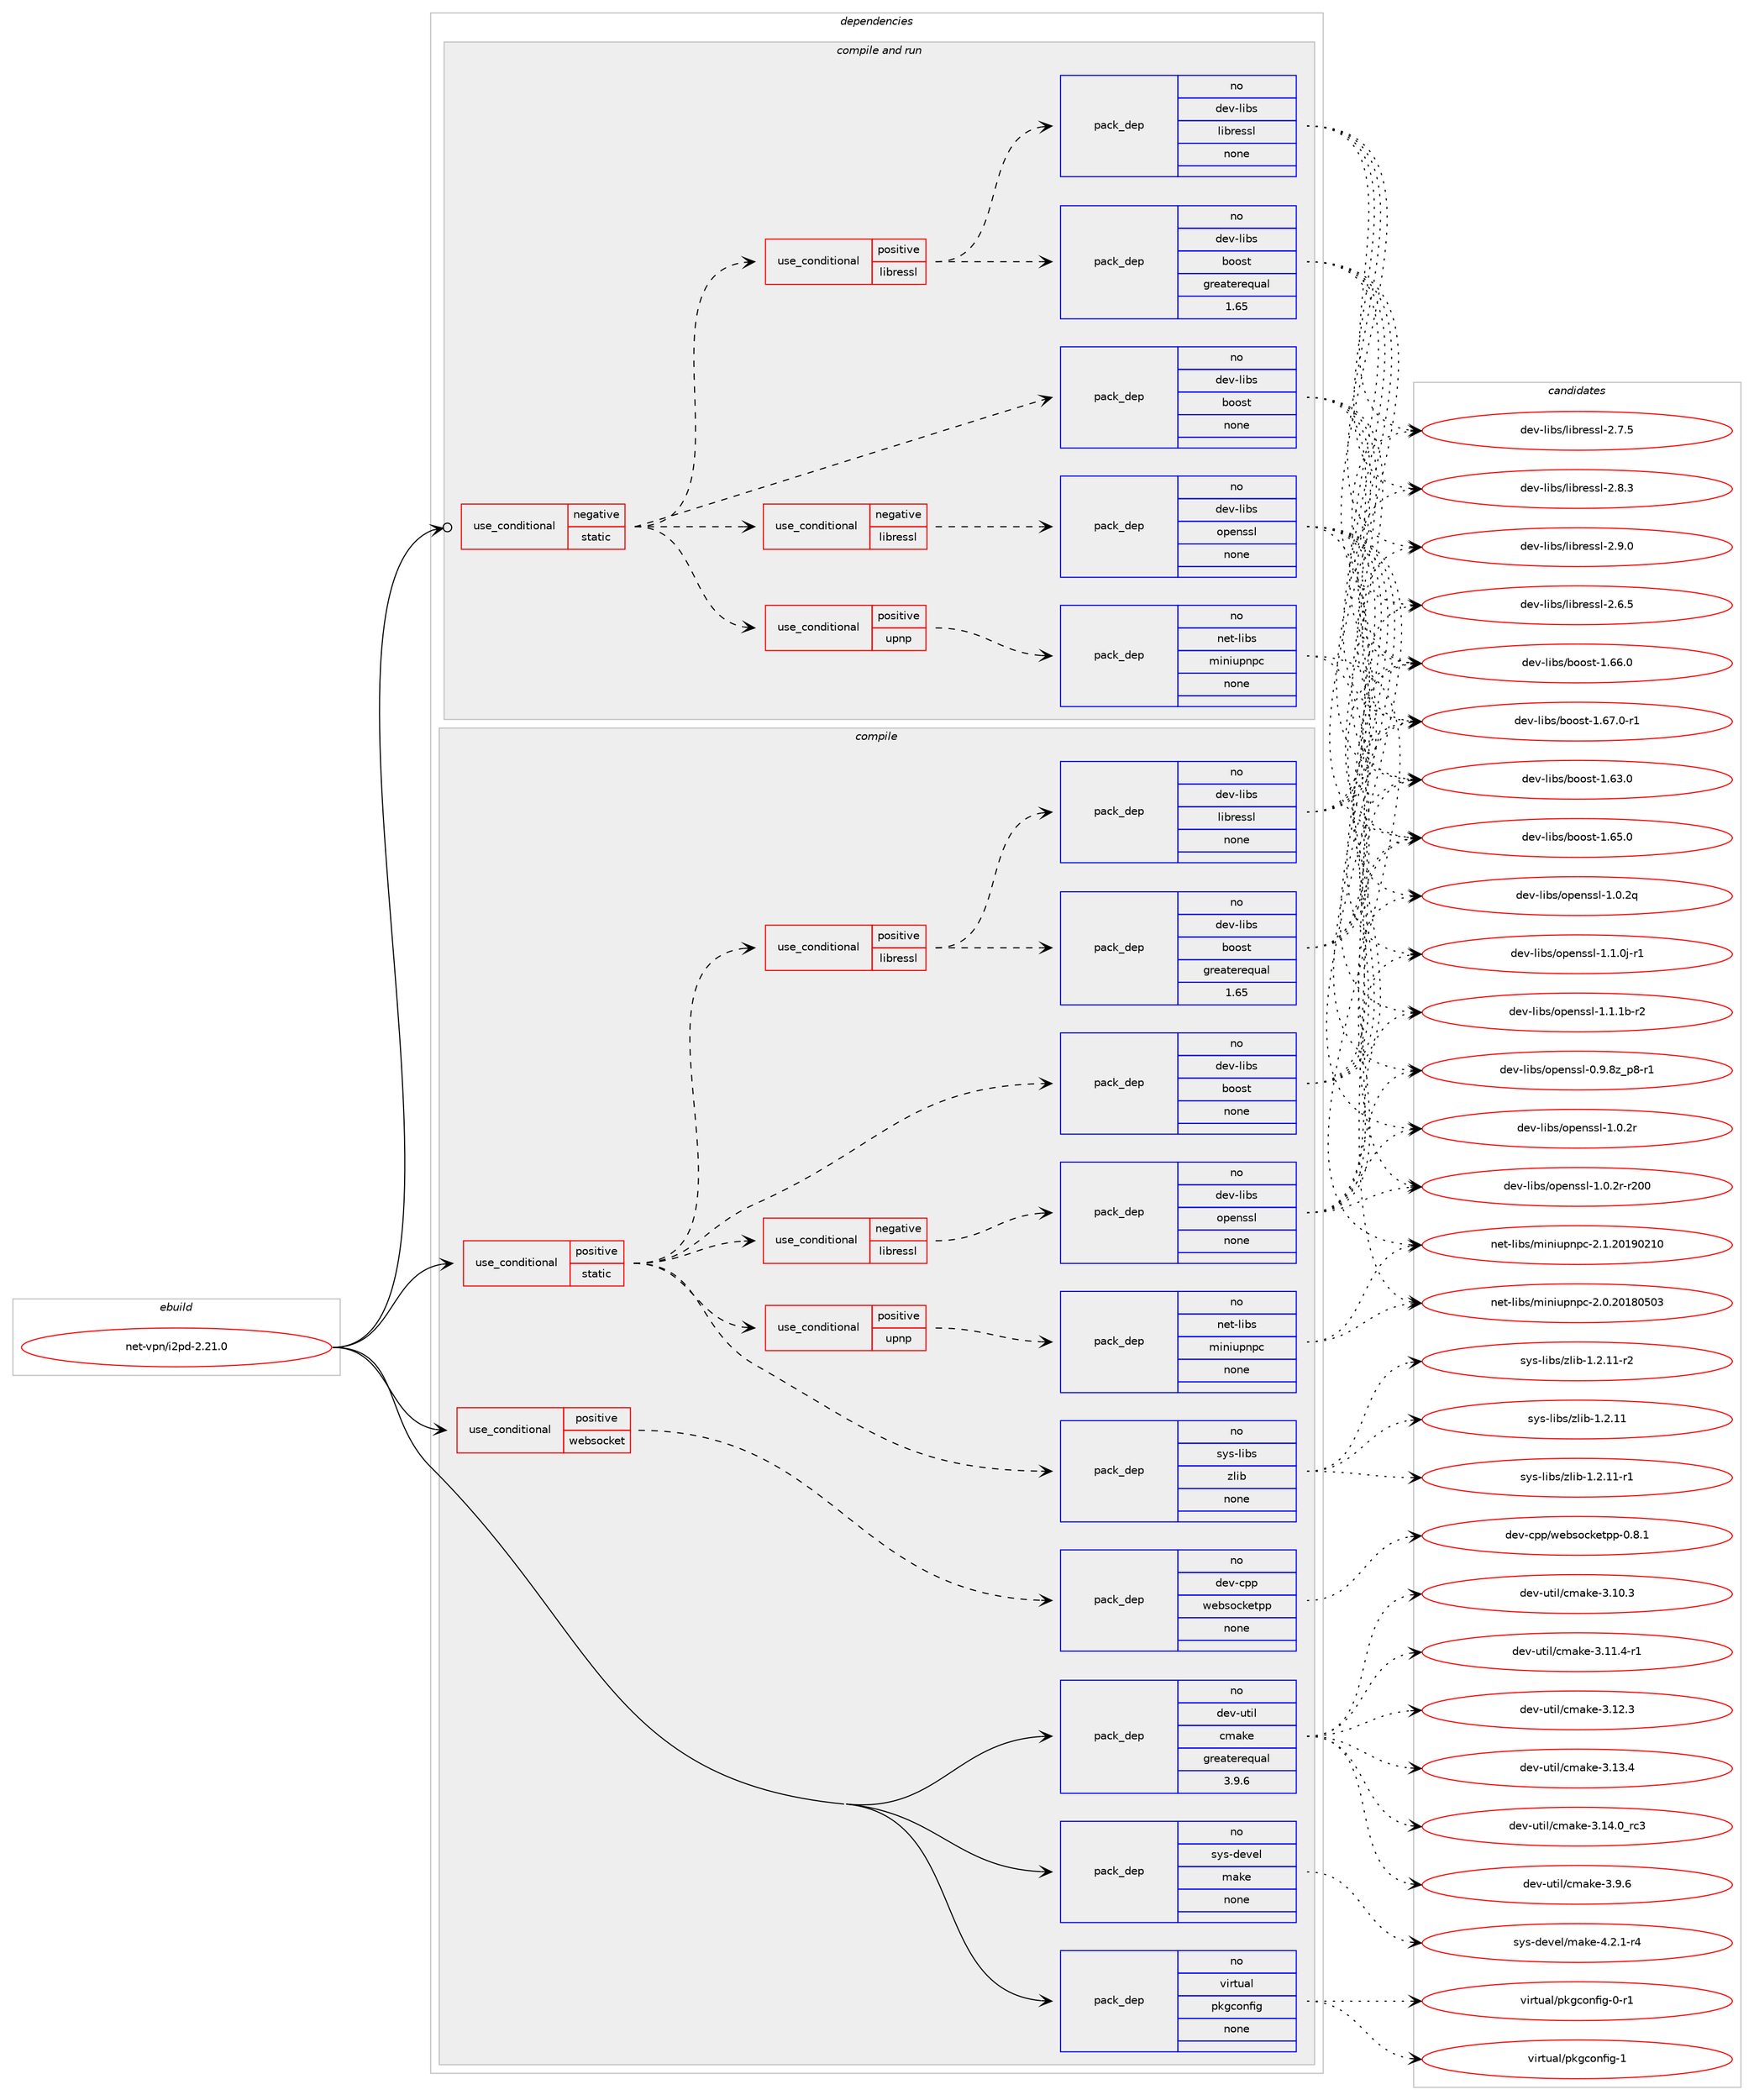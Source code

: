 digraph prolog {

# *************
# Graph options
# *************

newrank=true;
concentrate=true;
compound=true;
graph [rankdir=LR,fontname=Helvetica,fontsize=10,ranksep=1.5];#, ranksep=2.5, nodesep=0.2];
edge  [arrowhead=vee];
node  [fontname=Helvetica,fontsize=10];

# **********
# The ebuild
# **********

subgraph cluster_leftcol {
color=gray;
rank=same;
label=<<i>ebuild</i>>;
id [label="net-vpn/i2pd-2.21.0", color=red, width=4, href="../net-vpn/i2pd-2.21.0.svg"];
}

# ****************
# The dependencies
# ****************

subgraph cluster_midcol {
color=gray;
label=<<i>dependencies</i>>;
subgraph cluster_compile {
fillcolor="#eeeeee";
style=filled;
label=<<i>compile</i>>;
subgraph cond450767 {
dependency1678596 [label=<<TABLE BORDER="0" CELLBORDER="1" CELLSPACING="0" CELLPADDING="4"><TR><TD ROWSPAN="3" CELLPADDING="10">use_conditional</TD></TR><TR><TD>positive</TD></TR><TR><TD>static</TD></TR></TABLE>>, shape=none, color=red];
subgraph pack1200358 {
dependency1678597 [label=<<TABLE BORDER="0" CELLBORDER="1" CELLSPACING="0" CELLPADDING="4" WIDTH="220"><TR><TD ROWSPAN="6" CELLPADDING="30">pack_dep</TD></TR><TR><TD WIDTH="110">no</TD></TR><TR><TD>dev-libs</TD></TR><TR><TD>boost</TD></TR><TR><TD>none</TD></TR><TR><TD></TD></TR></TABLE>>, shape=none, color=blue];
}
dependency1678596:e -> dependency1678597:w [weight=20,style="dashed",arrowhead="vee"];
subgraph cond450768 {
dependency1678598 [label=<<TABLE BORDER="0" CELLBORDER="1" CELLSPACING="0" CELLPADDING="4"><TR><TD ROWSPAN="3" CELLPADDING="10">use_conditional</TD></TR><TR><TD>negative</TD></TR><TR><TD>libressl</TD></TR></TABLE>>, shape=none, color=red];
subgraph pack1200359 {
dependency1678599 [label=<<TABLE BORDER="0" CELLBORDER="1" CELLSPACING="0" CELLPADDING="4" WIDTH="220"><TR><TD ROWSPAN="6" CELLPADDING="30">pack_dep</TD></TR><TR><TD WIDTH="110">no</TD></TR><TR><TD>dev-libs</TD></TR><TR><TD>openssl</TD></TR><TR><TD>none</TD></TR><TR><TD></TD></TR></TABLE>>, shape=none, color=blue];
}
dependency1678598:e -> dependency1678599:w [weight=20,style="dashed",arrowhead="vee"];
}
dependency1678596:e -> dependency1678598:w [weight=20,style="dashed",arrowhead="vee"];
subgraph cond450769 {
dependency1678600 [label=<<TABLE BORDER="0" CELLBORDER="1" CELLSPACING="0" CELLPADDING="4"><TR><TD ROWSPAN="3" CELLPADDING="10">use_conditional</TD></TR><TR><TD>positive</TD></TR><TR><TD>libressl</TD></TR></TABLE>>, shape=none, color=red];
subgraph pack1200360 {
dependency1678601 [label=<<TABLE BORDER="0" CELLBORDER="1" CELLSPACING="0" CELLPADDING="4" WIDTH="220"><TR><TD ROWSPAN="6" CELLPADDING="30">pack_dep</TD></TR><TR><TD WIDTH="110">no</TD></TR><TR><TD>dev-libs</TD></TR><TR><TD>libressl</TD></TR><TR><TD>none</TD></TR><TR><TD></TD></TR></TABLE>>, shape=none, color=blue];
}
dependency1678600:e -> dependency1678601:w [weight=20,style="dashed",arrowhead="vee"];
subgraph pack1200361 {
dependency1678602 [label=<<TABLE BORDER="0" CELLBORDER="1" CELLSPACING="0" CELLPADDING="4" WIDTH="220"><TR><TD ROWSPAN="6" CELLPADDING="30">pack_dep</TD></TR><TR><TD WIDTH="110">no</TD></TR><TR><TD>dev-libs</TD></TR><TR><TD>boost</TD></TR><TR><TD>greaterequal</TD></TR><TR><TD>1.65</TD></TR></TABLE>>, shape=none, color=blue];
}
dependency1678600:e -> dependency1678602:w [weight=20,style="dashed",arrowhead="vee"];
}
dependency1678596:e -> dependency1678600:w [weight=20,style="dashed",arrowhead="vee"];
subgraph pack1200362 {
dependency1678603 [label=<<TABLE BORDER="0" CELLBORDER="1" CELLSPACING="0" CELLPADDING="4" WIDTH="220"><TR><TD ROWSPAN="6" CELLPADDING="30">pack_dep</TD></TR><TR><TD WIDTH="110">no</TD></TR><TR><TD>sys-libs</TD></TR><TR><TD>zlib</TD></TR><TR><TD>none</TD></TR><TR><TD></TD></TR></TABLE>>, shape=none, color=blue];
}
dependency1678596:e -> dependency1678603:w [weight=20,style="dashed",arrowhead="vee"];
subgraph cond450770 {
dependency1678604 [label=<<TABLE BORDER="0" CELLBORDER="1" CELLSPACING="0" CELLPADDING="4"><TR><TD ROWSPAN="3" CELLPADDING="10">use_conditional</TD></TR><TR><TD>positive</TD></TR><TR><TD>upnp</TD></TR></TABLE>>, shape=none, color=red];
subgraph pack1200363 {
dependency1678605 [label=<<TABLE BORDER="0" CELLBORDER="1" CELLSPACING="0" CELLPADDING="4" WIDTH="220"><TR><TD ROWSPAN="6" CELLPADDING="30">pack_dep</TD></TR><TR><TD WIDTH="110">no</TD></TR><TR><TD>net-libs</TD></TR><TR><TD>miniupnpc</TD></TR><TR><TD>none</TD></TR><TR><TD></TD></TR></TABLE>>, shape=none, color=blue];
}
dependency1678604:e -> dependency1678605:w [weight=20,style="dashed",arrowhead="vee"];
}
dependency1678596:e -> dependency1678604:w [weight=20,style="dashed",arrowhead="vee"];
}
id:e -> dependency1678596:w [weight=20,style="solid",arrowhead="vee"];
subgraph cond450771 {
dependency1678606 [label=<<TABLE BORDER="0" CELLBORDER="1" CELLSPACING="0" CELLPADDING="4"><TR><TD ROWSPAN="3" CELLPADDING="10">use_conditional</TD></TR><TR><TD>positive</TD></TR><TR><TD>websocket</TD></TR></TABLE>>, shape=none, color=red];
subgraph pack1200364 {
dependency1678607 [label=<<TABLE BORDER="0" CELLBORDER="1" CELLSPACING="0" CELLPADDING="4" WIDTH="220"><TR><TD ROWSPAN="6" CELLPADDING="30">pack_dep</TD></TR><TR><TD WIDTH="110">no</TD></TR><TR><TD>dev-cpp</TD></TR><TR><TD>websocketpp</TD></TR><TR><TD>none</TD></TR><TR><TD></TD></TR></TABLE>>, shape=none, color=blue];
}
dependency1678606:e -> dependency1678607:w [weight=20,style="dashed",arrowhead="vee"];
}
id:e -> dependency1678606:w [weight=20,style="solid",arrowhead="vee"];
subgraph pack1200365 {
dependency1678608 [label=<<TABLE BORDER="0" CELLBORDER="1" CELLSPACING="0" CELLPADDING="4" WIDTH="220"><TR><TD ROWSPAN="6" CELLPADDING="30">pack_dep</TD></TR><TR><TD WIDTH="110">no</TD></TR><TR><TD>dev-util</TD></TR><TR><TD>cmake</TD></TR><TR><TD>greaterequal</TD></TR><TR><TD>3.9.6</TD></TR></TABLE>>, shape=none, color=blue];
}
id:e -> dependency1678608:w [weight=20,style="solid",arrowhead="vee"];
subgraph pack1200366 {
dependency1678609 [label=<<TABLE BORDER="0" CELLBORDER="1" CELLSPACING="0" CELLPADDING="4" WIDTH="220"><TR><TD ROWSPAN="6" CELLPADDING="30">pack_dep</TD></TR><TR><TD WIDTH="110">no</TD></TR><TR><TD>sys-devel</TD></TR><TR><TD>make</TD></TR><TR><TD>none</TD></TR><TR><TD></TD></TR></TABLE>>, shape=none, color=blue];
}
id:e -> dependency1678609:w [weight=20,style="solid",arrowhead="vee"];
subgraph pack1200367 {
dependency1678610 [label=<<TABLE BORDER="0" CELLBORDER="1" CELLSPACING="0" CELLPADDING="4" WIDTH="220"><TR><TD ROWSPAN="6" CELLPADDING="30">pack_dep</TD></TR><TR><TD WIDTH="110">no</TD></TR><TR><TD>virtual</TD></TR><TR><TD>pkgconfig</TD></TR><TR><TD>none</TD></TR><TR><TD></TD></TR></TABLE>>, shape=none, color=blue];
}
id:e -> dependency1678610:w [weight=20,style="solid",arrowhead="vee"];
}
subgraph cluster_compileandrun {
fillcolor="#eeeeee";
style=filled;
label=<<i>compile and run</i>>;
subgraph cond450772 {
dependency1678611 [label=<<TABLE BORDER="0" CELLBORDER="1" CELLSPACING="0" CELLPADDING="4"><TR><TD ROWSPAN="3" CELLPADDING="10">use_conditional</TD></TR><TR><TD>negative</TD></TR><TR><TD>static</TD></TR></TABLE>>, shape=none, color=red];
subgraph pack1200368 {
dependency1678612 [label=<<TABLE BORDER="0" CELLBORDER="1" CELLSPACING="0" CELLPADDING="4" WIDTH="220"><TR><TD ROWSPAN="6" CELLPADDING="30">pack_dep</TD></TR><TR><TD WIDTH="110">no</TD></TR><TR><TD>dev-libs</TD></TR><TR><TD>boost</TD></TR><TR><TD>none</TD></TR><TR><TD></TD></TR></TABLE>>, shape=none, color=blue];
}
dependency1678611:e -> dependency1678612:w [weight=20,style="dashed",arrowhead="vee"];
subgraph cond450773 {
dependency1678613 [label=<<TABLE BORDER="0" CELLBORDER="1" CELLSPACING="0" CELLPADDING="4"><TR><TD ROWSPAN="3" CELLPADDING="10">use_conditional</TD></TR><TR><TD>negative</TD></TR><TR><TD>libressl</TD></TR></TABLE>>, shape=none, color=red];
subgraph pack1200369 {
dependency1678614 [label=<<TABLE BORDER="0" CELLBORDER="1" CELLSPACING="0" CELLPADDING="4" WIDTH="220"><TR><TD ROWSPAN="6" CELLPADDING="30">pack_dep</TD></TR><TR><TD WIDTH="110">no</TD></TR><TR><TD>dev-libs</TD></TR><TR><TD>openssl</TD></TR><TR><TD>none</TD></TR><TR><TD></TD></TR></TABLE>>, shape=none, color=blue];
}
dependency1678613:e -> dependency1678614:w [weight=20,style="dashed",arrowhead="vee"];
}
dependency1678611:e -> dependency1678613:w [weight=20,style="dashed",arrowhead="vee"];
subgraph cond450774 {
dependency1678615 [label=<<TABLE BORDER="0" CELLBORDER="1" CELLSPACING="0" CELLPADDING="4"><TR><TD ROWSPAN="3" CELLPADDING="10">use_conditional</TD></TR><TR><TD>positive</TD></TR><TR><TD>libressl</TD></TR></TABLE>>, shape=none, color=red];
subgraph pack1200370 {
dependency1678616 [label=<<TABLE BORDER="0" CELLBORDER="1" CELLSPACING="0" CELLPADDING="4" WIDTH="220"><TR><TD ROWSPAN="6" CELLPADDING="30">pack_dep</TD></TR><TR><TD WIDTH="110">no</TD></TR><TR><TD>dev-libs</TD></TR><TR><TD>libressl</TD></TR><TR><TD>none</TD></TR><TR><TD></TD></TR></TABLE>>, shape=none, color=blue];
}
dependency1678615:e -> dependency1678616:w [weight=20,style="dashed",arrowhead="vee"];
subgraph pack1200371 {
dependency1678617 [label=<<TABLE BORDER="0" CELLBORDER="1" CELLSPACING="0" CELLPADDING="4" WIDTH="220"><TR><TD ROWSPAN="6" CELLPADDING="30">pack_dep</TD></TR><TR><TD WIDTH="110">no</TD></TR><TR><TD>dev-libs</TD></TR><TR><TD>boost</TD></TR><TR><TD>greaterequal</TD></TR><TR><TD>1.65</TD></TR></TABLE>>, shape=none, color=blue];
}
dependency1678615:e -> dependency1678617:w [weight=20,style="dashed",arrowhead="vee"];
}
dependency1678611:e -> dependency1678615:w [weight=20,style="dashed",arrowhead="vee"];
subgraph cond450775 {
dependency1678618 [label=<<TABLE BORDER="0" CELLBORDER="1" CELLSPACING="0" CELLPADDING="4"><TR><TD ROWSPAN="3" CELLPADDING="10">use_conditional</TD></TR><TR><TD>positive</TD></TR><TR><TD>upnp</TD></TR></TABLE>>, shape=none, color=red];
subgraph pack1200372 {
dependency1678619 [label=<<TABLE BORDER="0" CELLBORDER="1" CELLSPACING="0" CELLPADDING="4" WIDTH="220"><TR><TD ROWSPAN="6" CELLPADDING="30">pack_dep</TD></TR><TR><TD WIDTH="110">no</TD></TR><TR><TD>net-libs</TD></TR><TR><TD>miniupnpc</TD></TR><TR><TD>none</TD></TR><TR><TD></TD></TR></TABLE>>, shape=none, color=blue];
}
dependency1678618:e -> dependency1678619:w [weight=20,style="dashed",arrowhead="vee"];
}
dependency1678611:e -> dependency1678618:w [weight=20,style="dashed",arrowhead="vee"];
}
id:e -> dependency1678611:w [weight=20,style="solid",arrowhead="odotvee"];
}
subgraph cluster_run {
fillcolor="#eeeeee";
style=filled;
label=<<i>run</i>>;
}
}

# **************
# The candidates
# **************

subgraph cluster_choices {
rank=same;
color=gray;
label=<<i>candidates</i>>;

subgraph choice1200358 {
color=black;
nodesep=1;
choice1001011184510810598115479811111111511645494654514648 [label="dev-libs/boost-1.63.0", color=red, width=4,href="../dev-libs/boost-1.63.0.svg"];
choice1001011184510810598115479811111111511645494654534648 [label="dev-libs/boost-1.65.0", color=red, width=4,href="../dev-libs/boost-1.65.0.svg"];
choice1001011184510810598115479811111111511645494654544648 [label="dev-libs/boost-1.66.0", color=red, width=4,href="../dev-libs/boost-1.66.0.svg"];
choice10010111845108105981154798111111115116454946545546484511449 [label="dev-libs/boost-1.67.0-r1", color=red, width=4,href="../dev-libs/boost-1.67.0-r1.svg"];
dependency1678597:e -> choice1001011184510810598115479811111111511645494654514648:w [style=dotted,weight="100"];
dependency1678597:e -> choice1001011184510810598115479811111111511645494654534648:w [style=dotted,weight="100"];
dependency1678597:e -> choice1001011184510810598115479811111111511645494654544648:w [style=dotted,weight="100"];
dependency1678597:e -> choice10010111845108105981154798111111115116454946545546484511449:w [style=dotted,weight="100"];
}
subgraph choice1200359 {
color=black;
nodesep=1;
choice10010111845108105981154711111210111011511510845484657465612295112564511449 [label="dev-libs/openssl-0.9.8z_p8-r1", color=red, width=4,href="../dev-libs/openssl-0.9.8z_p8-r1.svg"];
choice100101118451081059811547111112101110115115108454946484650113 [label="dev-libs/openssl-1.0.2q", color=red, width=4,href="../dev-libs/openssl-1.0.2q.svg"];
choice100101118451081059811547111112101110115115108454946484650114 [label="dev-libs/openssl-1.0.2r", color=red, width=4,href="../dev-libs/openssl-1.0.2r.svg"];
choice10010111845108105981154711111210111011511510845494648465011445114504848 [label="dev-libs/openssl-1.0.2r-r200", color=red, width=4,href="../dev-libs/openssl-1.0.2r-r200.svg"];
choice1001011184510810598115471111121011101151151084549464946481064511449 [label="dev-libs/openssl-1.1.0j-r1", color=red, width=4,href="../dev-libs/openssl-1.1.0j-r1.svg"];
choice100101118451081059811547111112101110115115108454946494649984511450 [label="dev-libs/openssl-1.1.1b-r2", color=red, width=4,href="../dev-libs/openssl-1.1.1b-r2.svg"];
dependency1678599:e -> choice10010111845108105981154711111210111011511510845484657465612295112564511449:w [style=dotted,weight="100"];
dependency1678599:e -> choice100101118451081059811547111112101110115115108454946484650113:w [style=dotted,weight="100"];
dependency1678599:e -> choice100101118451081059811547111112101110115115108454946484650114:w [style=dotted,weight="100"];
dependency1678599:e -> choice10010111845108105981154711111210111011511510845494648465011445114504848:w [style=dotted,weight="100"];
dependency1678599:e -> choice1001011184510810598115471111121011101151151084549464946481064511449:w [style=dotted,weight="100"];
dependency1678599:e -> choice100101118451081059811547111112101110115115108454946494649984511450:w [style=dotted,weight="100"];
}
subgraph choice1200360 {
color=black;
nodesep=1;
choice10010111845108105981154710810598114101115115108455046544653 [label="dev-libs/libressl-2.6.5", color=red, width=4,href="../dev-libs/libressl-2.6.5.svg"];
choice10010111845108105981154710810598114101115115108455046554653 [label="dev-libs/libressl-2.7.5", color=red, width=4,href="../dev-libs/libressl-2.7.5.svg"];
choice10010111845108105981154710810598114101115115108455046564651 [label="dev-libs/libressl-2.8.3", color=red, width=4,href="../dev-libs/libressl-2.8.3.svg"];
choice10010111845108105981154710810598114101115115108455046574648 [label="dev-libs/libressl-2.9.0", color=red, width=4,href="../dev-libs/libressl-2.9.0.svg"];
dependency1678601:e -> choice10010111845108105981154710810598114101115115108455046544653:w [style=dotted,weight="100"];
dependency1678601:e -> choice10010111845108105981154710810598114101115115108455046554653:w [style=dotted,weight="100"];
dependency1678601:e -> choice10010111845108105981154710810598114101115115108455046564651:w [style=dotted,weight="100"];
dependency1678601:e -> choice10010111845108105981154710810598114101115115108455046574648:w [style=dotted,weight="100"];
}
subgraph choice1200361 {
color=black;
nodesep=1;
choice1001011184510810598115479811111111511645494654514648 [label="dev-libs/boost-1.63.0", color=red, width=4,href="../dev-libs/boost-1.63.0.svg"];
choice1001011184510810598115479811111111511645494654534648 [label="dev-libs/boost-1.65.0", color=red, width=4,href="../dev-libs/boost-1.65.0.svg"];
choice1001011184510810598115479811111111511645494654544648 [label="dev-libs/boost-1.66.0", color=red, width=4,href="../dev-libs/boost-1.66.0.svg"];
choice10010111845108105981154798111111115116454946545546484511449 [label="dev-libs/boost-1.67.0-r1", color=red, width=4,href="../dev-libs/boost-1.67.0-r1.svg"];
dependency1678602:e -> choice1001011184510810598115479811111111511645494654514648:w [style=dotted,weight="100"];
dependency1678602:e -> choice1001011184510810598115479811111111511645494654534648:w [style=dotted,weight="100"];
dependency1678602:e -> choice1001011184510810598115479811111111511645494654544648:w [style=dotted,weight="100"];
dependency1678602:e -> choice10010111845108105981154798111111115116454946545546484511449:w [style=dotted,weight="100"];
}
subgraph choice1200362 {
color=black;
nodesep=1;
choice1151211154510810598115471221081059845494650464949 [label="sys-libs/zlib-1.2.11", color=red, width=4,href="../sys-libs/zlib-1.2.11.svg"];
choice11512111545108105981154712210810598454946504649494511449 [label="sys-libs/zlib-1.2.11-r1", color=red, width=4,href="../sys-libs/zlib-1.2.11-r1.svg"];
choice11512111545108105981154712210810598454946504649494511450 [label="sys-libs/zlib-1.2.11-r2", color=red, width=4,href="../sys-libs/zlib-1.2.11-r2.svg"];
dependency1678603:e -> choice1151211154510810598115471221081059845494650464949:w [style=dotted,weight="100"];
dependency1678603:e -> choice11512111545108105981154712210810598454946504649494511449:w [style=dotted,weight="100"];
dependency1678603:e -> choice11512111545108105981154712210810598454946504649494511450:w [style=dotted,weight="100"];
}
subgraph choice1200363 {
color=black;
nodesep=1;
choice1101011164510810598115471091051101051171121101129945504648465048495648534851 [label="net-libs/miniupnpc-2.0.20180503", color=red, width=4,href="../net-libs/miniupnpc-2.0.20180503.svg"];
choice1101011164510810598115471091051101051171121101129945504649465048495748504948 [label="net-libs/miniupnpc-2.1.20190210", color=red, width=4,href="../net-libs/miniupnpc-2.1.20190210.svg"];
dependency1678605:e -> choice1101011164510810598115471091051101051171121101129945504648465048495648534851:w [style=dotted,weight="100"];
dependency1678605:e -> choice1101011164510810598115471091051101051171121101129945504649465048495748504948:w [style=dotted,weight="100"];
}
subgraph choice1200364 {
color=black;
nodesep=1;
choice1001011184599112112471191019811511199107101116112112454846564649 [label="dev-cpp/websocketpp-0.8.1", color=red, width=4,href="../dev-cpp/websocketpp-0.8.1.svg"];
dependency1678607:e -> choice1001011184599112112471191019811511199107101116112112454846564649:w [style=dotted,weight="100"];
}
subgraph choice1200365 {
color=black;
nodesep=1;
choice1001011184511711610510847991099710710145514649484651 [label="dev-util/cmake-3.10.3", color=red, width=4,href="../dev-util/cmake-3.10.3.svg"];
choice10010111845117116105108479910997107101455146494946524511449 [label="dev-util/cmake-3.11.4-r1", color=red, width=4,href="../dev-util/cmake-3.11.4-r1.svg"];
choice1001011184511711610510847991099710710145514649504651 [label="dev-util/cmake-3.12.3", color=red, width=4,href="../dev-util/cmake-3.12.3.svg"];
choice1001011184511711610510847991099710710145514649514652 [label="dev-util/cmake-3.13.4", color=red, width=4,href="../dev-util/cmake-3.13.4.svg"];
choice1001011184511711610510847991099710710145514649524648951149951 [label="dev-util/cmake-3.14.0_rc3", color=red, width=4,href="../dev-util/cmake-3.14.0_rc3.svg"];
choice10010111845117116105108479910997107101455146574654 [label="dev-util/cmake-3.9.6", color=red, width=4,href="../dev-util/cmake-3.9.6.svg"];
dependency1678608:e -> choice1001011184511711610510847991099710710145514649484651:w [style=dotted,weight="100"];
dependency1678608:e -> choice10010111845117116105108479910997107101455146494946524511449:w [style=dotted,weight="100"];
dependency1678608:e -> choice1001011184511711610510847991099710710145514649504651:w [style=dotted,weight="100"];
dependency1678608:e -> choice1001011184511711610510847991099710710145514649514652:w [style=dotted,weight="100"];
dependency1678608:e -> choice1001011184511711610510847991099710710145514649524648951149951:w [style=dotted,weight="100"];
dependency1678608:e -> choice10010111845117116105108479910997107101455146574654:w [style=dotted,weight="100"];
}
subgraph choice1200366 {
color=black;
nodesep=1;
choice1151211154510010111810110847109971071014552465046494511452 [label="sys-devel/make-4.2.1-r4", color=red, width=4,href="../sys-devel/make-4.2.1-r4.svg"];
dependency1678609:e -> choice1151211154510010111810110847109971071014552465046494511452:w [style=dotted,weight="100"];
}
subgraph choice1200367 {
color=black;
nodesep=1;
choice11810511411611797108471121071039911111010210510345484511449 [label="virtual/pkgconfig-0-r1", color=red, width=4,href="../virtual/pkgconfig-0-r1.svg"];
choice1181051141161179710847112107103991111101021051034549 [label="virtual/pkgconfig-1", color=red, width=4,href="../virtual/pkgconfig-1.svg"];
dependency1678610:e -> choice11810511411611797108471121071039911111010210510345484511449:w [style=dotted,weight="100"];
dependency1678610:e -> choice1181051141161179710847112107103991111101021051034549:w [style=dotted,weight="100"];
}
subgraph choice1200368 {
color=black;
nodesep=1;
choice1001011184510810598115479811111111511645494654514648 [label="dev-libs/boost-1.63.0", color=red, width=4,href="../dev-libs/boost-1.63.0.svg"];
choice1001011184510810598115479811111111511645494654534648 [label="dev-libs/boost-1.65.0", color=red, width=4,href="../dev-libs/boost-1.65.0.svg"];
choice1001011184510810598115479811111111511645494654544648 [label="dev-libs/boost-1.66.0", color=red, width=4,href="../dev-libs/boost-1.66.0.svg"];
choice10010111845108105981154798111111115116454946545546484511449 [label="dev-libs/boost-1.67.0-r1", color=red, width=4,href="../dev-libs/boost-1.67.0-r1.svg"];
dependency1678612:e -> choice1001011184510810598115479811111111511645494654514648:w [style=dotted,weight="100"];
dependency1678612:e -> choice1001011184510810598115479811111111511645494654534648:w [style=dotted,weight="100"];
dependency1678612:e -> choice1001011184510810598115479811111111511645494654544648:w [style=dotted,weight="100"];
dependency1678612:e -> choice10010111845108105981154798111111115116454946545546484511449:w [style=dotted,weight="100"];
}
subgraph choice1200369 {
color=black;
nodesep=1;
choice10010111845108105981154711111210111011511510845484657465612295112564511449 [label="dev-libs/openssl-0.9.8z_p8-r1", color=red, width=4,href="../dev-libs/openssl-0.9.8z_p8-r1.svg"];
choice100101118451081059811547111112101110115115108454946484650113 [label="dev-libs/openssl-1.0.2q", color=red, width=4,href="../dev-libs/openssl-1.0.2q.svg"];
choice100101118451081059811547111112101110115115108454946484650114 [label="dev-libs/openssl-1.0.2r", color=red, width=4,href="../dev-libs/openssl-1.0.2r.svg"];
choice10010111845108105981154711111210111011511510845494648465011445114504848 [label="dev-libs/openssl-1.0.2r-r200", color=red, width=4,href="../dev-libs/openssl-1.0.2r-r200.svg"];
choice1001011184510810598115471111121011101151151084549464946481064511449 [label="dev-libs/openssl-1.1.0j-r1", color=red, width=4,href="../dev-libs/openssl-1.1.0j-r1.svg"];
choice100101118451081059811547111112101110115115108454946494649984511450 [label="dev-libs/openssl-1.1.1b-r2", color=red, width=4,href="../dev-libs/openssl-1.1.1b-r2.svg"];
dependency1678614:e -> choice10010111845108105981154711111210111011511510845484657465612295112564511449:w [style=dotted,weight="100"];
dependency1678614:e -> choice100101118451081059811547111112101110115115108454946484650113:w [style=dotted,weight="100"];
dependency1678614:e -> choice100101118451081059811547111112101110115115108454946484650114:w [style=dotted,weight="100"];
dependency1678614:e -> choice10010111845108105981154711111210111011511510845494648465011445114504848:w [style=dotted,weight="100"];
dependency1678614:e -> choice1001011184510810598115471111121011101151151084549464946481064511449:w [style=dotted,weight="100"];
dependency1678614:e -> choice100101118451081059811547111112101110115115108454946494649984511450:w [style=dotted,weight="100"];
}
subgraph choice1200370 {
color=black;
nodesep=1;
choice10010111845108105981154710810598114101115115108455046544653 [label="dev-libs/libressl-2.6.5", color=red, width=4,href="../dev-libs/libressl-2.6.5.svg"];
choice10010111845108105981154710810598114101115115108455046554653 [label="dev-libs/libressl-2.7.5", color=red, width=4,href="../dev-libs/libressl-2.7.5.svg"];
choice10010111845108105981154710810598114101115115108455046564651 [label="dev-libs/libressl-2.8.3", color=red, width=4,href="../dev-libs/libressl-2.8.3.svg"];
choice10010111845108105981154710810598114101115115108455046574648 [label="dev-libs/libressl-2.9.0", color=red, width=4,href="../dev-libs/libressl-2.9.0.svg"];
dependency1678616:e -> choice10010111845108105981154710810598114101115115108455046544653:w [style=dotted,weight="100"];
dependency1678616:e -> choice10010111845108105981154710810598114101115115108455046554653:w [style=dotted,weight="100"];
dependency1678616:e -> choice10010111845108105981154710810598114101115115108455046564651:w [style=dotted,weight="100"];
dependency1678616:e -> choice10010111845108105981154710810598114101115115108455046574648:w [style=dotted,weight="100"];
}
subgraph choice1200371 {
color=black;
nodesep=1;
choice1001011184510810598115479811111111511645494654514648 [label="dev-libs/boost-1.63.0", color=red, width=4,href="../dev-libs/boost-1.63.0.svg"];
choice1001011184510810598115479811111111511645494654534648 [label="dev-libs/boost-1.65.0", color=red, width=4,href="../dev-libs/boost-1.65.0.svg"];
choice1001011184510810598115479811111111511645494654544648 [label="dev-libs/boost-1.66.0", color=red, width=4,href="../dev-libs/boost-1.66.0.svg"];
choice10010111845108105981154798111111115116454946545546484511449 [label="dev-libs/boost-1.67.0-r1", color=red, width=4,href="../dev-libs/boost-1.67.0-r1.svg"];
dependency1678617:e -> choice1001011184510810598115479811111111511645494654514648:w [style=dotted,weight="100"];
dependency1678617:e -> choice1001011184510810598115479811111111511645494654534648:w [style=dotted,weight="100"];
dependency1678617:e -> choice1001011184510810598115479811111111511645494654544648:w [style=dotted,weight="100"];
dependency1678617:e -> choice10010111845108105981154798111111115116454946545546484511449:w [style=dotted,weight="100"];
}
subgraph choice1200372 {
color=black;
nodesep=1;
choice1101011164510810598115471091051101051171121101129945504648465048495648534851 [label="net-libs/miniupnpc-2.0.20180503", color=red, width=4,href="../net-libs/miniupnpc-2.0.20180503.svg"];
choice1101011164510810598115471091051101051171121101129945504649465048495748504948 [label="net-libs/miniupnpc-2.1.20190210", color=red, width=4,href="../net-libs/miniupnpc-2.1.20190210.svg"];
dependency1678619:e -> choice1101011164510810598115471091051101051171121101129945504648465048495648534851:w [style=dotted,weight="100"];
dependency1678619:e -> choice1101011164510810598115471091051101051171121101129945504649465048495748504948:w [style=dotted,weight="100"];
}
}

}
